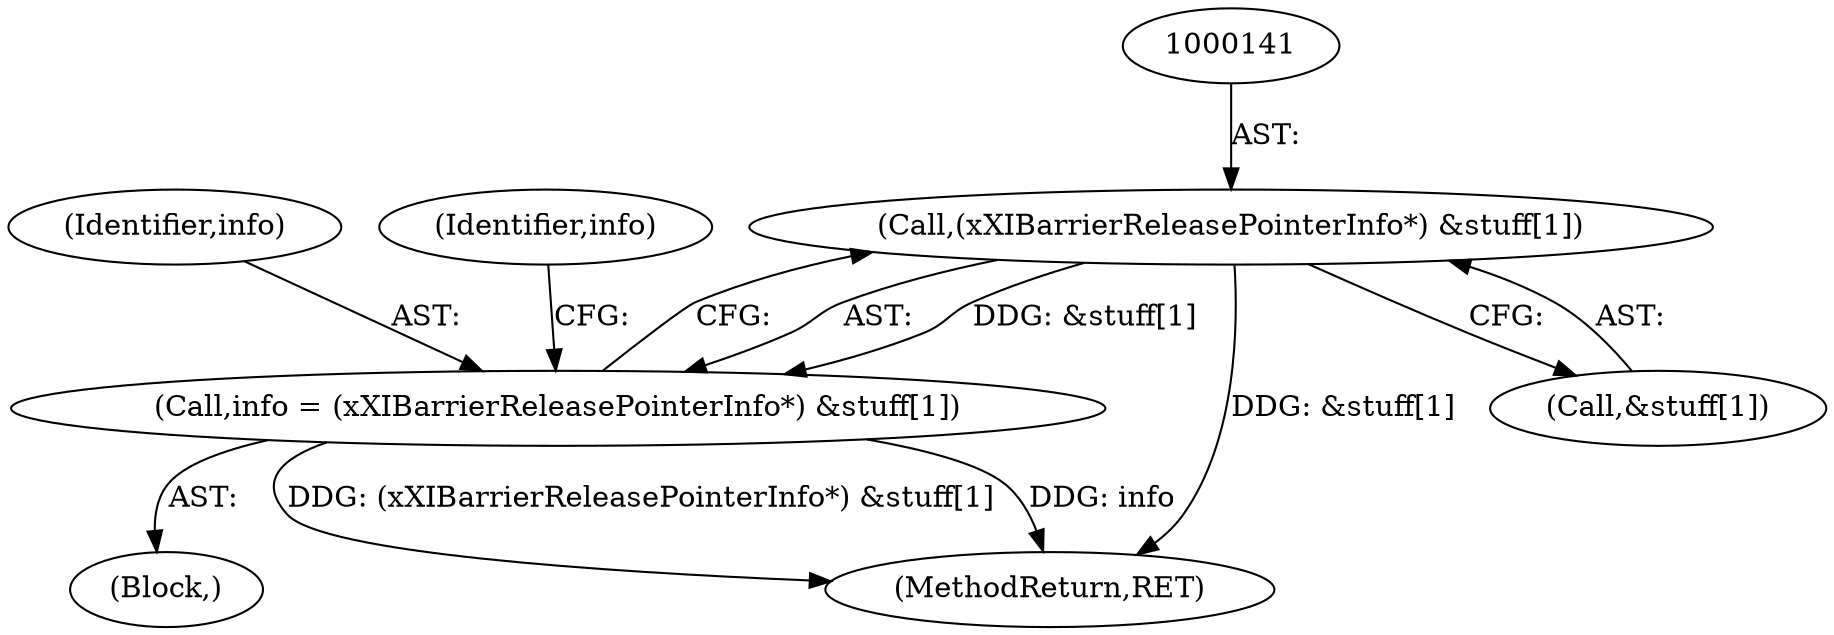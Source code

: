 digraph "0_xserver_d088e3c1286b548a58e62afdc70bb40981cdb9e8@array" {
"1000140" [label="(Call,(xXIBarrierReleasePointerInfo*) &stuff[1])"];
"1000138" [label="(Call,info = (xXIBarrierReleasePointerInfo*) &stuff[1])"];
"1000139" [label="(Identifier,info)"];
"1000156" [label="(MethodReturn,RET)"];
"1000140" [label="(Call,(xXIBarrierReleasePointerInfo*) &stuff[1])"];
"1000102" [label="(Block,)"];
"1000142" [label="(Call,&stuff[1])"];
"1000138" [label="(Call,info = (xXIBarrierReleasePointerInfo*) &stuff[1])"];
"1000149" [label="(Identifier,info)"];
"1000140" -> "1000138"  [label="AST: "];
"1000140" -> "1000142"  [label="CFG: "];
"1000141" -> "1000140"  [label="AST: "];
"1000142" -> "1000140"  [label="AST: "];
"1000138" -> "1000140"  [label="CFG: "];
"1000140" -> "1000156"  [label="DDG: &stuff[1]"];
"1000140" -> "1000138"  [label="DDG: &stuff[1]"];
"1000138" -> "1000102"  [label="AST: "];
"1000139" -> "1000138"  [label="AST: "];
"1000149" -> "1000138"  [label="CFG: "];
"1000138" -> "1000156"  [label="DDG: info"];
"1000138" -> "1000156"  [label="DDG: (xXIBarrierReleasePointerInfo*) &stuff[1]"];
}
